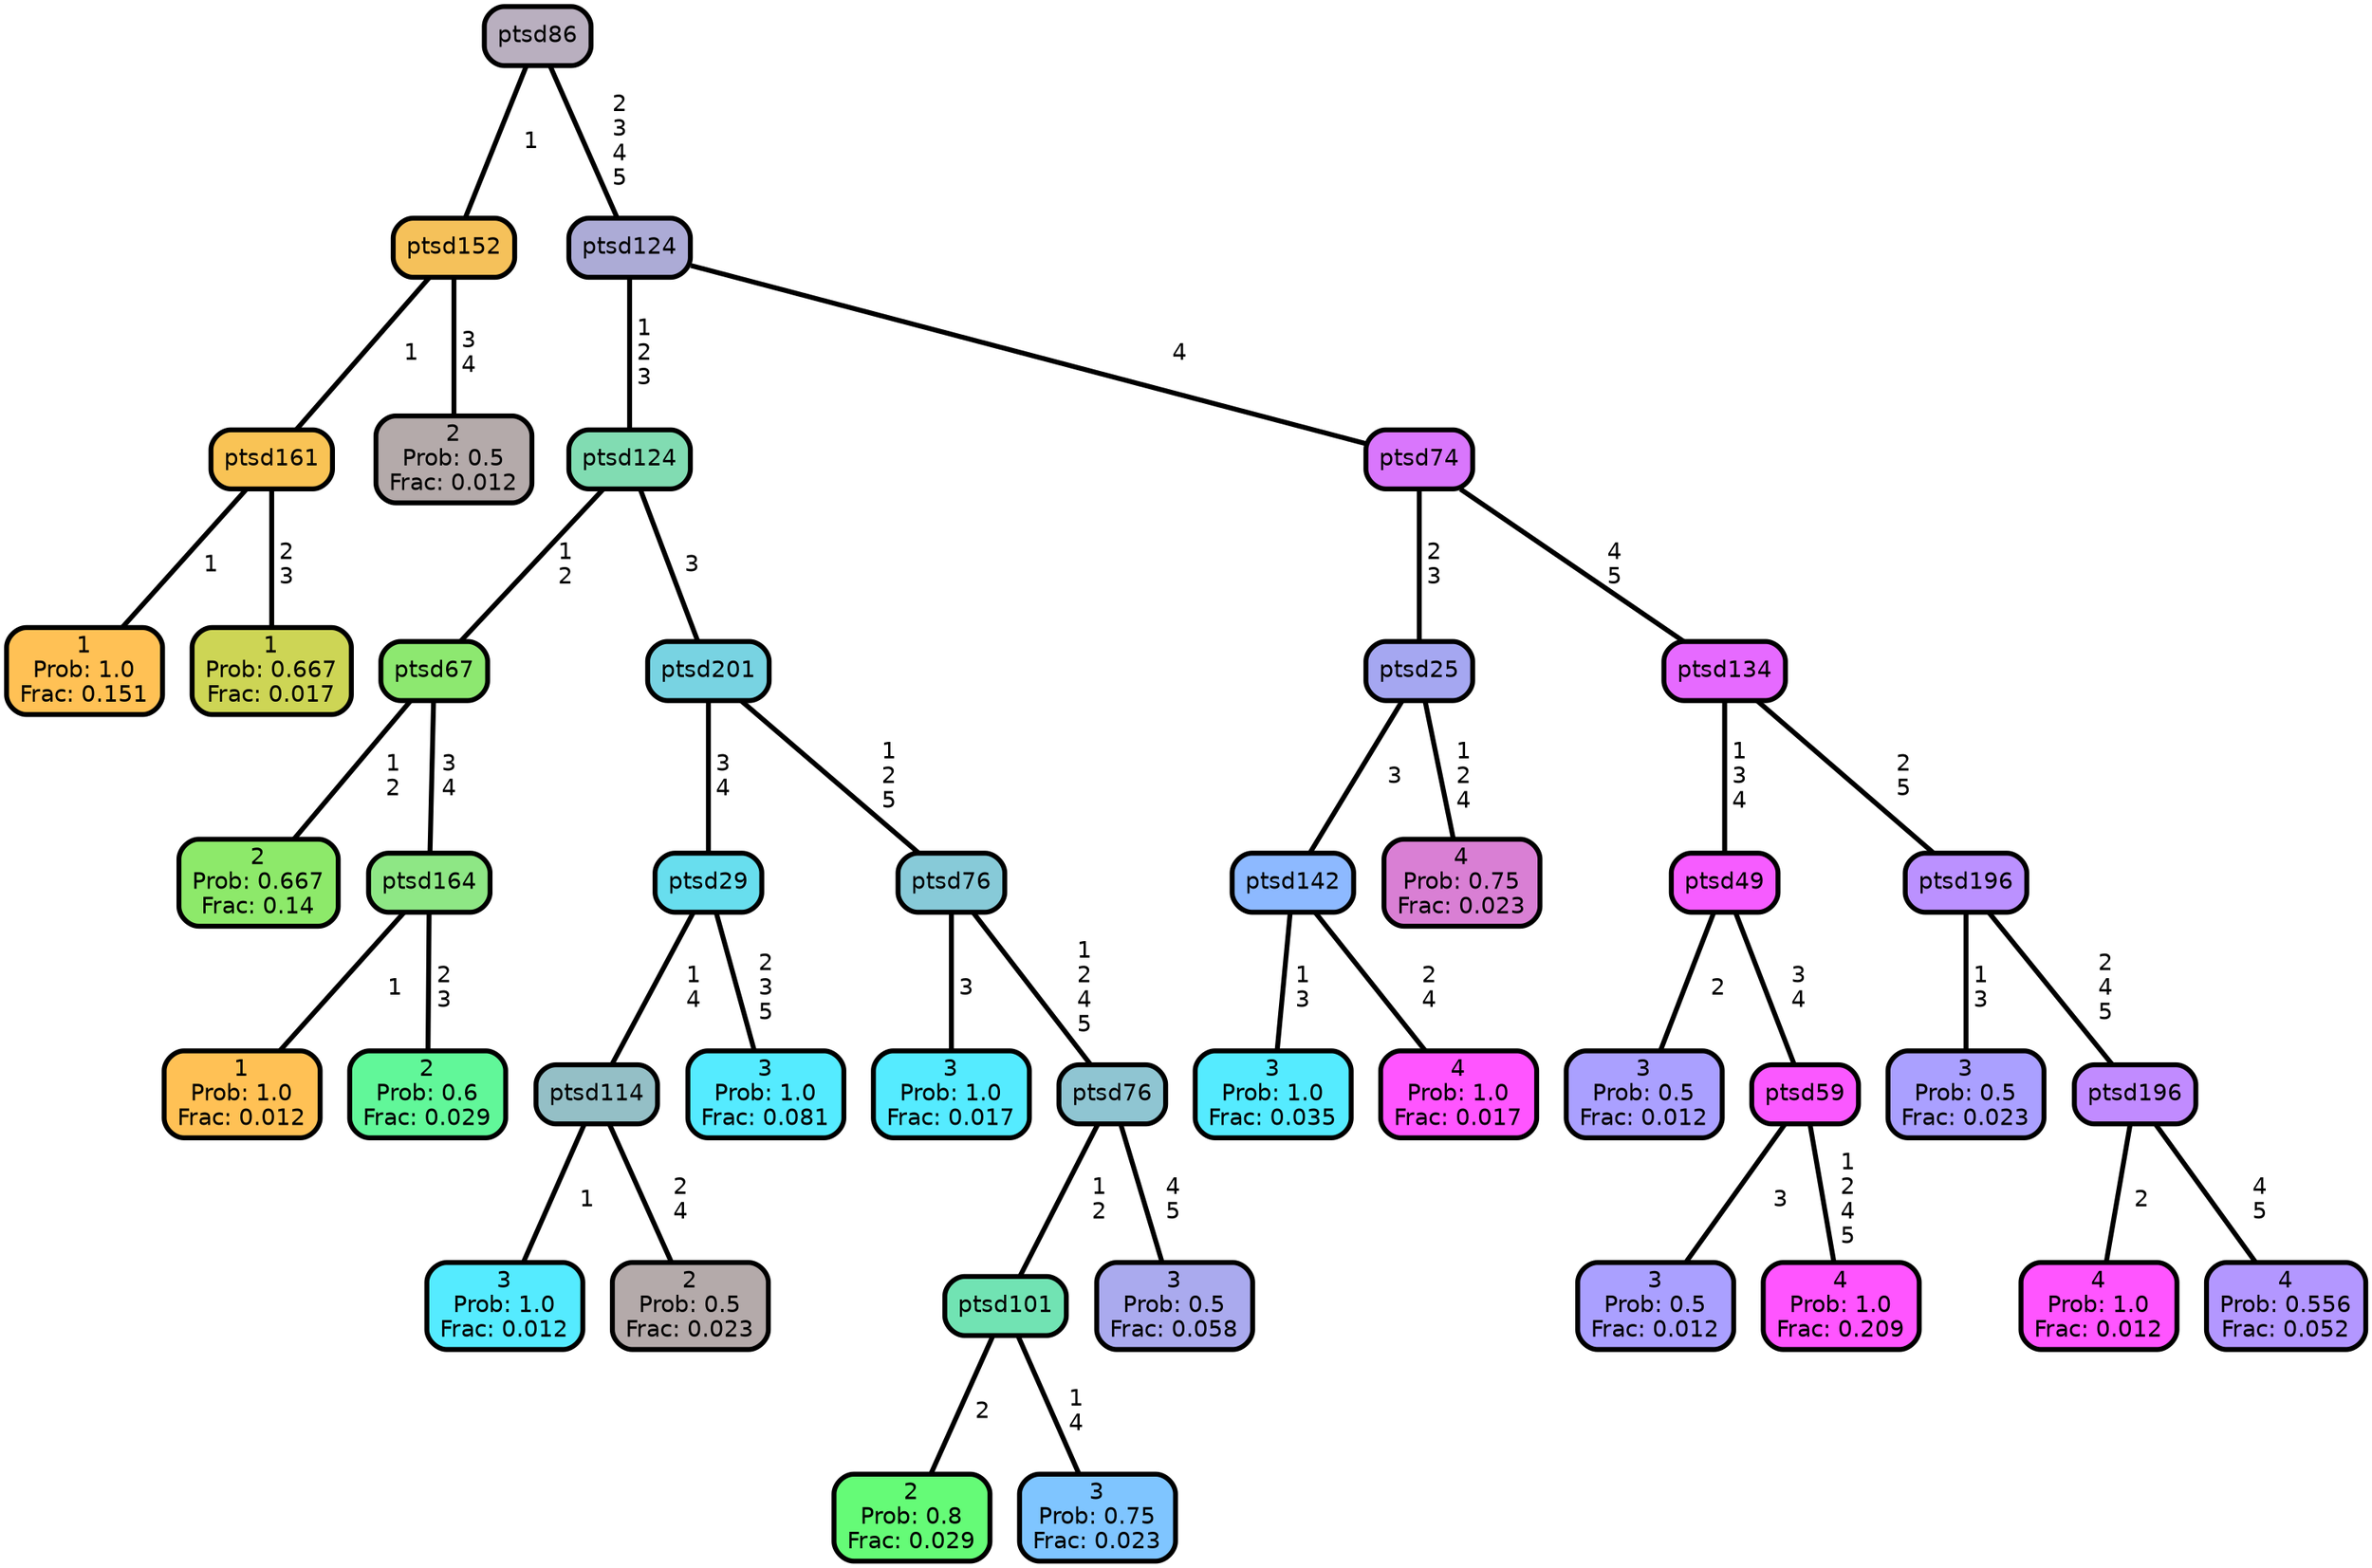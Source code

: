 graph Tree {
node [shape=box, style="filled, rounded",color="black",penwidth="3",fontcolor="black",                 fontname=helvetica] ;
graph [ranksep="0 equally", splines=straight,                 bgcolor=transparent, dpi=200] ;
edge [fontname=helvetica, color=black] ;
0 [label="1
Prob: 1.0
Frac: 0.151", fillcolor="#ffc155"] ;
1 [label="ptsd161", fillcolor="#f9c355"] ;
2 [label="1
Prob: 0.667
Frac: 0.017", fillcolor="#cdd555"] ;
3 [label="ptsd152", fillcolor="#f5c15a"] ;
4 [label="2
Prob: 0.5
Frac: 0.012", fillcolor="#b4aaaa"] ;
5 [label="ptsd86", fillcolor="#b9afbf"] ;
6 [label="2
Prob: 0.667
Frac: 0.14", fillcolor="#8de96a"] ;
7 [label="ptsd67", fillcolor="#8de870"] ;
8 [label="1
Prob: 1.0
Frac: 0.012", fillcolor="#ffc155"] ;
9 [label="ptsd164", fillcolor="#8ee785"] ;
10 [label="2
Prob: 0.6
Frac: 0.029", fillcolor="#61f799"] ;
11 [label="ptsd124", fillcolor="#81dcb2"] ;
12 [label="3
Prob: 1.0
Frac: 0.012", fillcolor="#55ebff"] ;
13 [label="ptsd114", fillcolor="#94bfc6"] ;
14 [label="2
Prob: 0.5
Frac: 0.023", fillcolor="#b4aaaa"] ;
15 [label="ptsd29", fillcolor="#68deee"] ;
16 [label="3
Prob: 1.0
Frac: 0.081", fillcolor="#55ebff"] ;
17 [label="ptsd201", fillcolor="#78d3e2"] ;
18 [label="3
Prob: 1.0
Frac: 0.017", fillcolor="#55ebff"] ;
19 [label="ptsd76", fillcolor="#87cad8"] ;
20 [label="2
Prob: 0.8
Frac: 0.029", fillcolor="#65fb77"] ;
21 [label="ptsd101", fillcolor="#71e3b3"] ;
22 [label="3
Prob: 0.75
Frac: 0.023", fillcolor="#7fc5ff"] ;
23 [label="ptsd76", fillcolor="#8fc5d2"] ;
24 [label="3
Prob: 0.5
Frac: 0.058", fillcolor="#aaaaee"] ;
25 [label="ptsd124", fillcolor="#acabd6"] ;
26 [label="3
Prob: 1.0
Frac: 0.035", fillcolor="#55ebff"] ;
27 [label="ptsd142", fillcolor="#8db9ff"] ;
28 [label="4
Prob: 1.0
Frac: 0.017", fillcolor="#ff55ff"] ;
29 [label="ptsd25", fillcolor="#a5a7f1"] ;
30 [label="4
Prob: 0.75
Frac: 0.023", fillcolor="#d97fd4"] ;
31 [label="ptsd74", fillcolor="#d976fc"] ;
32 [label="3
Prob: 0.5
Frac: 0.012", fillcolor="#aaa0ff"] ;
33 [label="ptsd49", fillcolor="#f65cff"] ;
34 [label="3
Prob: 0.5
Frac: 0.012", fillcolor="#aaa0ff"] ;
35 [label="ptsd59", fillcolor="#fa58ff"] ;
36 [label="4
Prob: 1.0
Frac: 0.209", fillcolor="#ff55ff"] ;
37 [label="ptsd134", fillcolor="#e66aff"] ;
38 [label="3
Prob: 0.5
Frac: 0.023", fillcolor="#aaa0ff"] ;
39 [label="ptsd196", fillcolor="#bb91ff"] ;
40 [label="4
Prob: 1.0
Frac: 0.012", fillcolor="#ff55ff"] ;
41 [label="ptsd196", fillcolor="#c18bff"] ;
42 [label="4
Prob: 0.556
Frac: 0.052", fillcolor="#b397ff"] ;
1 -- 0 [label=" 1",penwidth=3] ;
1 -- 2 [label=" 2\n 3",penwidth=3] ;
3 -- 1 [label=" 1",penwidth=3] ;
3 -- 4 [label=" 3\n 4",penwidth=3] ;
5 -- 3 [label=" 1",penwidth=3] ;
5 -- 25 [label=" 2\n 3\n 4\n 5",penwidth=3] ;
7 -- 6 [label=" 1\n 2",penwidth=3] ;
7 -- 9 [label=" 3\n 4",penwidth=3] ;
9 -- 8 [label=" 1",penwidth=3] ;
9 -- 10 [label=" 2\n 3",penwidth=3] ;
11 -- 7 [label=" 1\n 2",penwidth=3] ;
11 -- 17 [label=" 3",penwidth=3] ;
13 -- 12 [label=" 1",penwidth=3] ;
13 -- 14 [label=" 2\n 4",penwidth=3] ;
15 -- 13 [label=" 1\n 4",penwidth=3] ;
15 -- 16 [label=" 2\n 3\n 5",penwidth=3] ;
17 -- 15 [label=" 3\n 4",penwidth=3] ;
17 -- 19 [label=" 1\n 2\n 5",penwidth=3] ;
19 -- 18 [label=" 3",penwidth=3] ;
19 -- 23 [label=" 1\n 2\n 4\n 5",penwidth=3] ;
21 -- 20 [label=" 2",penwidth=3] ;
21 -- 22 [label=" 1\n 4",penwidth=3] ;
23 -- 21 [label=" 1\n 2",penwidth=3] ;
23 -- 24 [label=" 4\n 5",penwidth=3] ;
25 -- 11 [label=" 1\n 2\n 3",penwidth=3] ;
25 -- 31 [label=" 4",penwidth=3] ;
27 -- 26 [label=" 1\n 3",penwidth=3] ;
27 -- 28 [label=" 2\n 4",penwidth=3] ;
29 -- 27 [label=" 3",penwidth=3] ;
29 -- 30 [label=" 1\n 2\n 4",penwidth=3] ;
31 -- 29 [label=" 2\n 3",penwidth=3] ;
31 -- 37 [label=" 4\n 5",penwidth=3] ;
33 -- 32 [label=" 2",penwidth=3] ;
33 -- 35 [label=" 3\n 4",penwidth=3] ;
35 -- 34 [label=" 3",penwidth=3] ;
35 -- 36 [label=" 1\n 2\n 4\n 5",penwidth=3] ;
37 -- 33 [label=" 1\n 3\n 4",penwidth=3] ;
37 -- 39 [label=" 2\n 5",penwidth=3] ;
39 -- 38 [label=" 1\n 3",penwidth=3] ;
39 -- 41 [label=" 2\n 4\n 5",penwidth=3] ;
41 -- 40 [label=" 2",penwidth=3] ;
41 -- 42 [label=" 4\n 5",penwidth=3] ;
{rank = same;}}